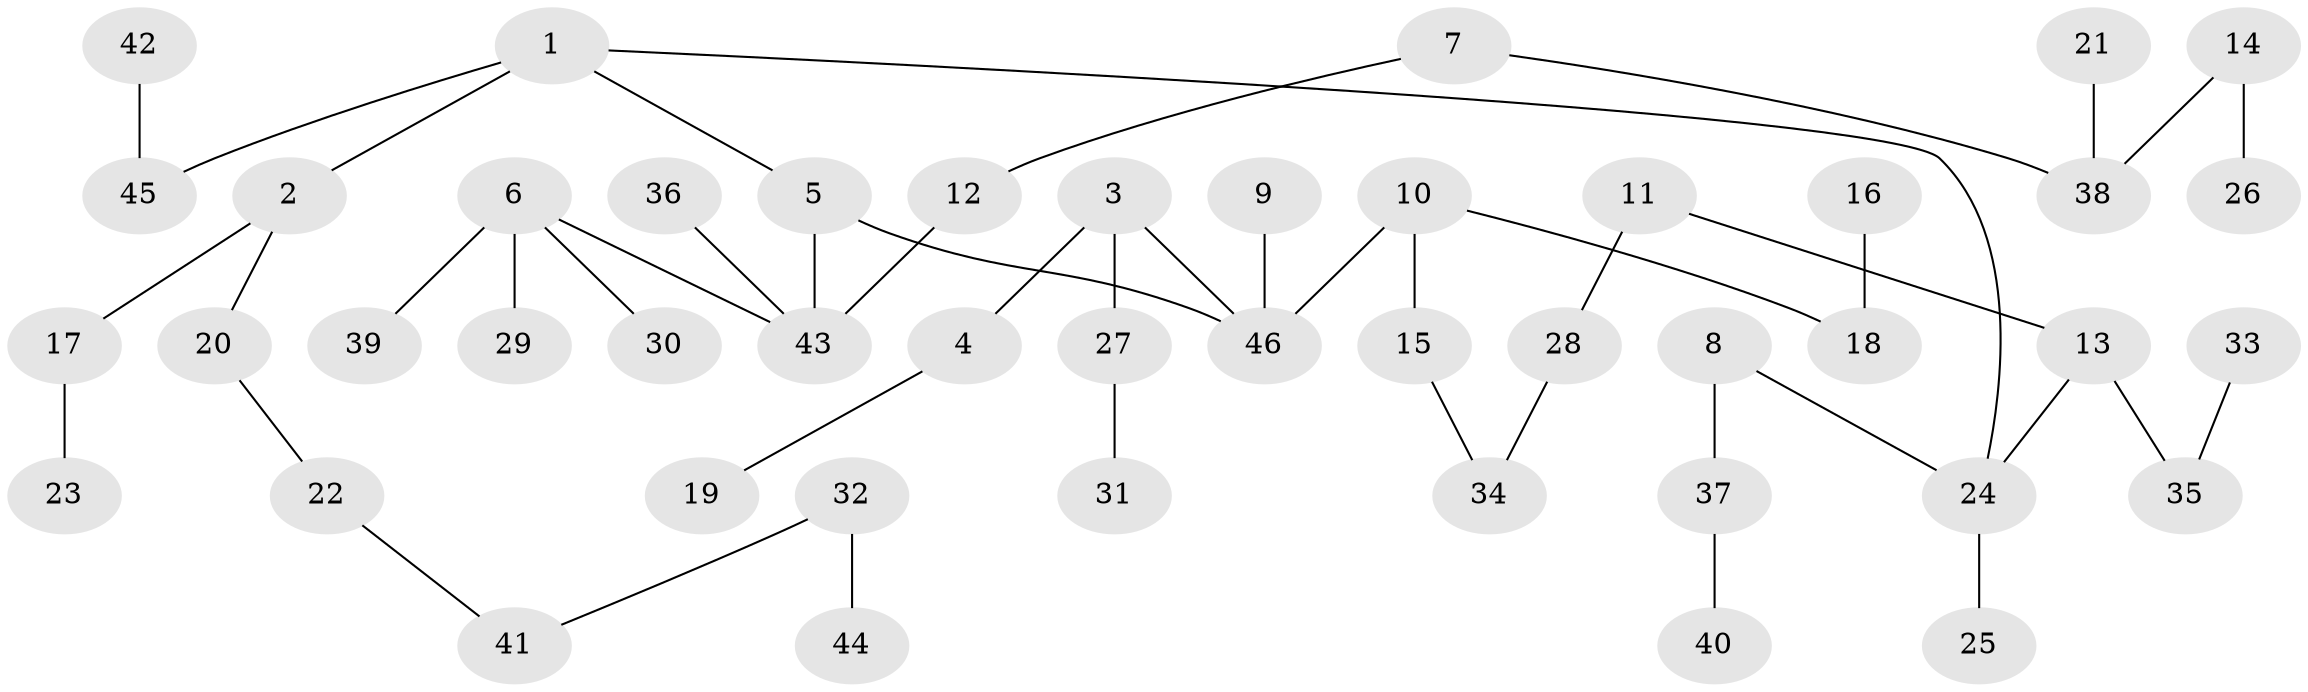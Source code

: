 // original degree distribution, {2: 0.2826086956521739, 4: 0.09782608695652174, 6: 0.010869565217391304, 3: 0.14130434782608695, 5: 0.021739130434782608, 1: 0.44565217391304346}
// Generated by graph-tools (version 1.1) at 2025/01/03/09/25 03:01:06]
// undirected, 46 vertices, 46 edges
graph export_dot {
graph [start="1"]
  node [color=gray90,style=filled];
  1;
  2;
  3;
  4;
  5;
  6;
  7;
  8;
  9;
  10;
  11;
  12;
  13;
  14;
  15;
  16;
  17;
  18;
  19;
  20;
  21;
  22;
  23;
  24;
  25;
  26;
  27;
  28;
  29;
  30;
  31;
  32;
  33;
  34;
  35;
  36;
  37;
  38;
  39;
  40;
  41;
  42;
  43;
  44;
  45;
  46;
  1 -- 2 [weight=1.0];
  1 -- 5 [weight=1.0];
  1 -- 24 [weight=1.0];
  1 -- 45 [weight=1.0];
  2 -- 17 [weight=1.0];
  2 -- 20 [weight=1.0];
  3 -- 4 [weight=1.0];
  3 -- 27 [weight=1.0];
  3 -- 46 [weight=1.0];
  4 -- 19 [weight=1.0];
  5 -- 43 [weight=1.0];
  5 -- 46 [weight=1.0];
  6 -- 29 [weight=1.0];
  6 -- 30 [weight=1.0];
  6 -- 39 [weight=1.0];
  6 -- 43 [weight=1.0];
  7 -- 12 [weight=1.0];
  7 -- 38 [weight=1.0];
  8 -- 24 [weight=1.0];
  8 -- 37 [weight=1.0];
  9 -- 46 [weight=1.0];
  10 -- 15 [weight=1.0];
  10 -- 18 [weight=1.0];
  10 -- 46 [weight=1.0];
  11 -- 13 [weight=1.0];
  11 -- 28 [weight=1.0];
  12 -- 43 [weight=1.0];
  13 -- 24 [weight=1.0];
  13 -- 35 [weight=1.0];
  14 -- 26 [weight=1.0];
  14 -- 38 [weight=1.0];
  15 -- 34 [weight=1.0];
  16 -- 18 [weight=1.0];
  17 -- 23 [weight=1.0];
  20 -- 22 [weight=1.0];
  21 -- 38 [weight=1.0];
  22 -- 41 [weight=1.0];
  24 -- 25 [weight=1.0];
  27 -- 31 [weight=1.0];
  28 -- 34 [weight=1.0];
  32 -- 41 [weight=1.0];
  32 -- 44 [weight=1.0];
  33 -- 35 [weight=1.0];
  36 -- 43 [weight=1.0];
  37 -- 40 [weight=1.0];
  42 -- 45 [weight=1.0];
}
